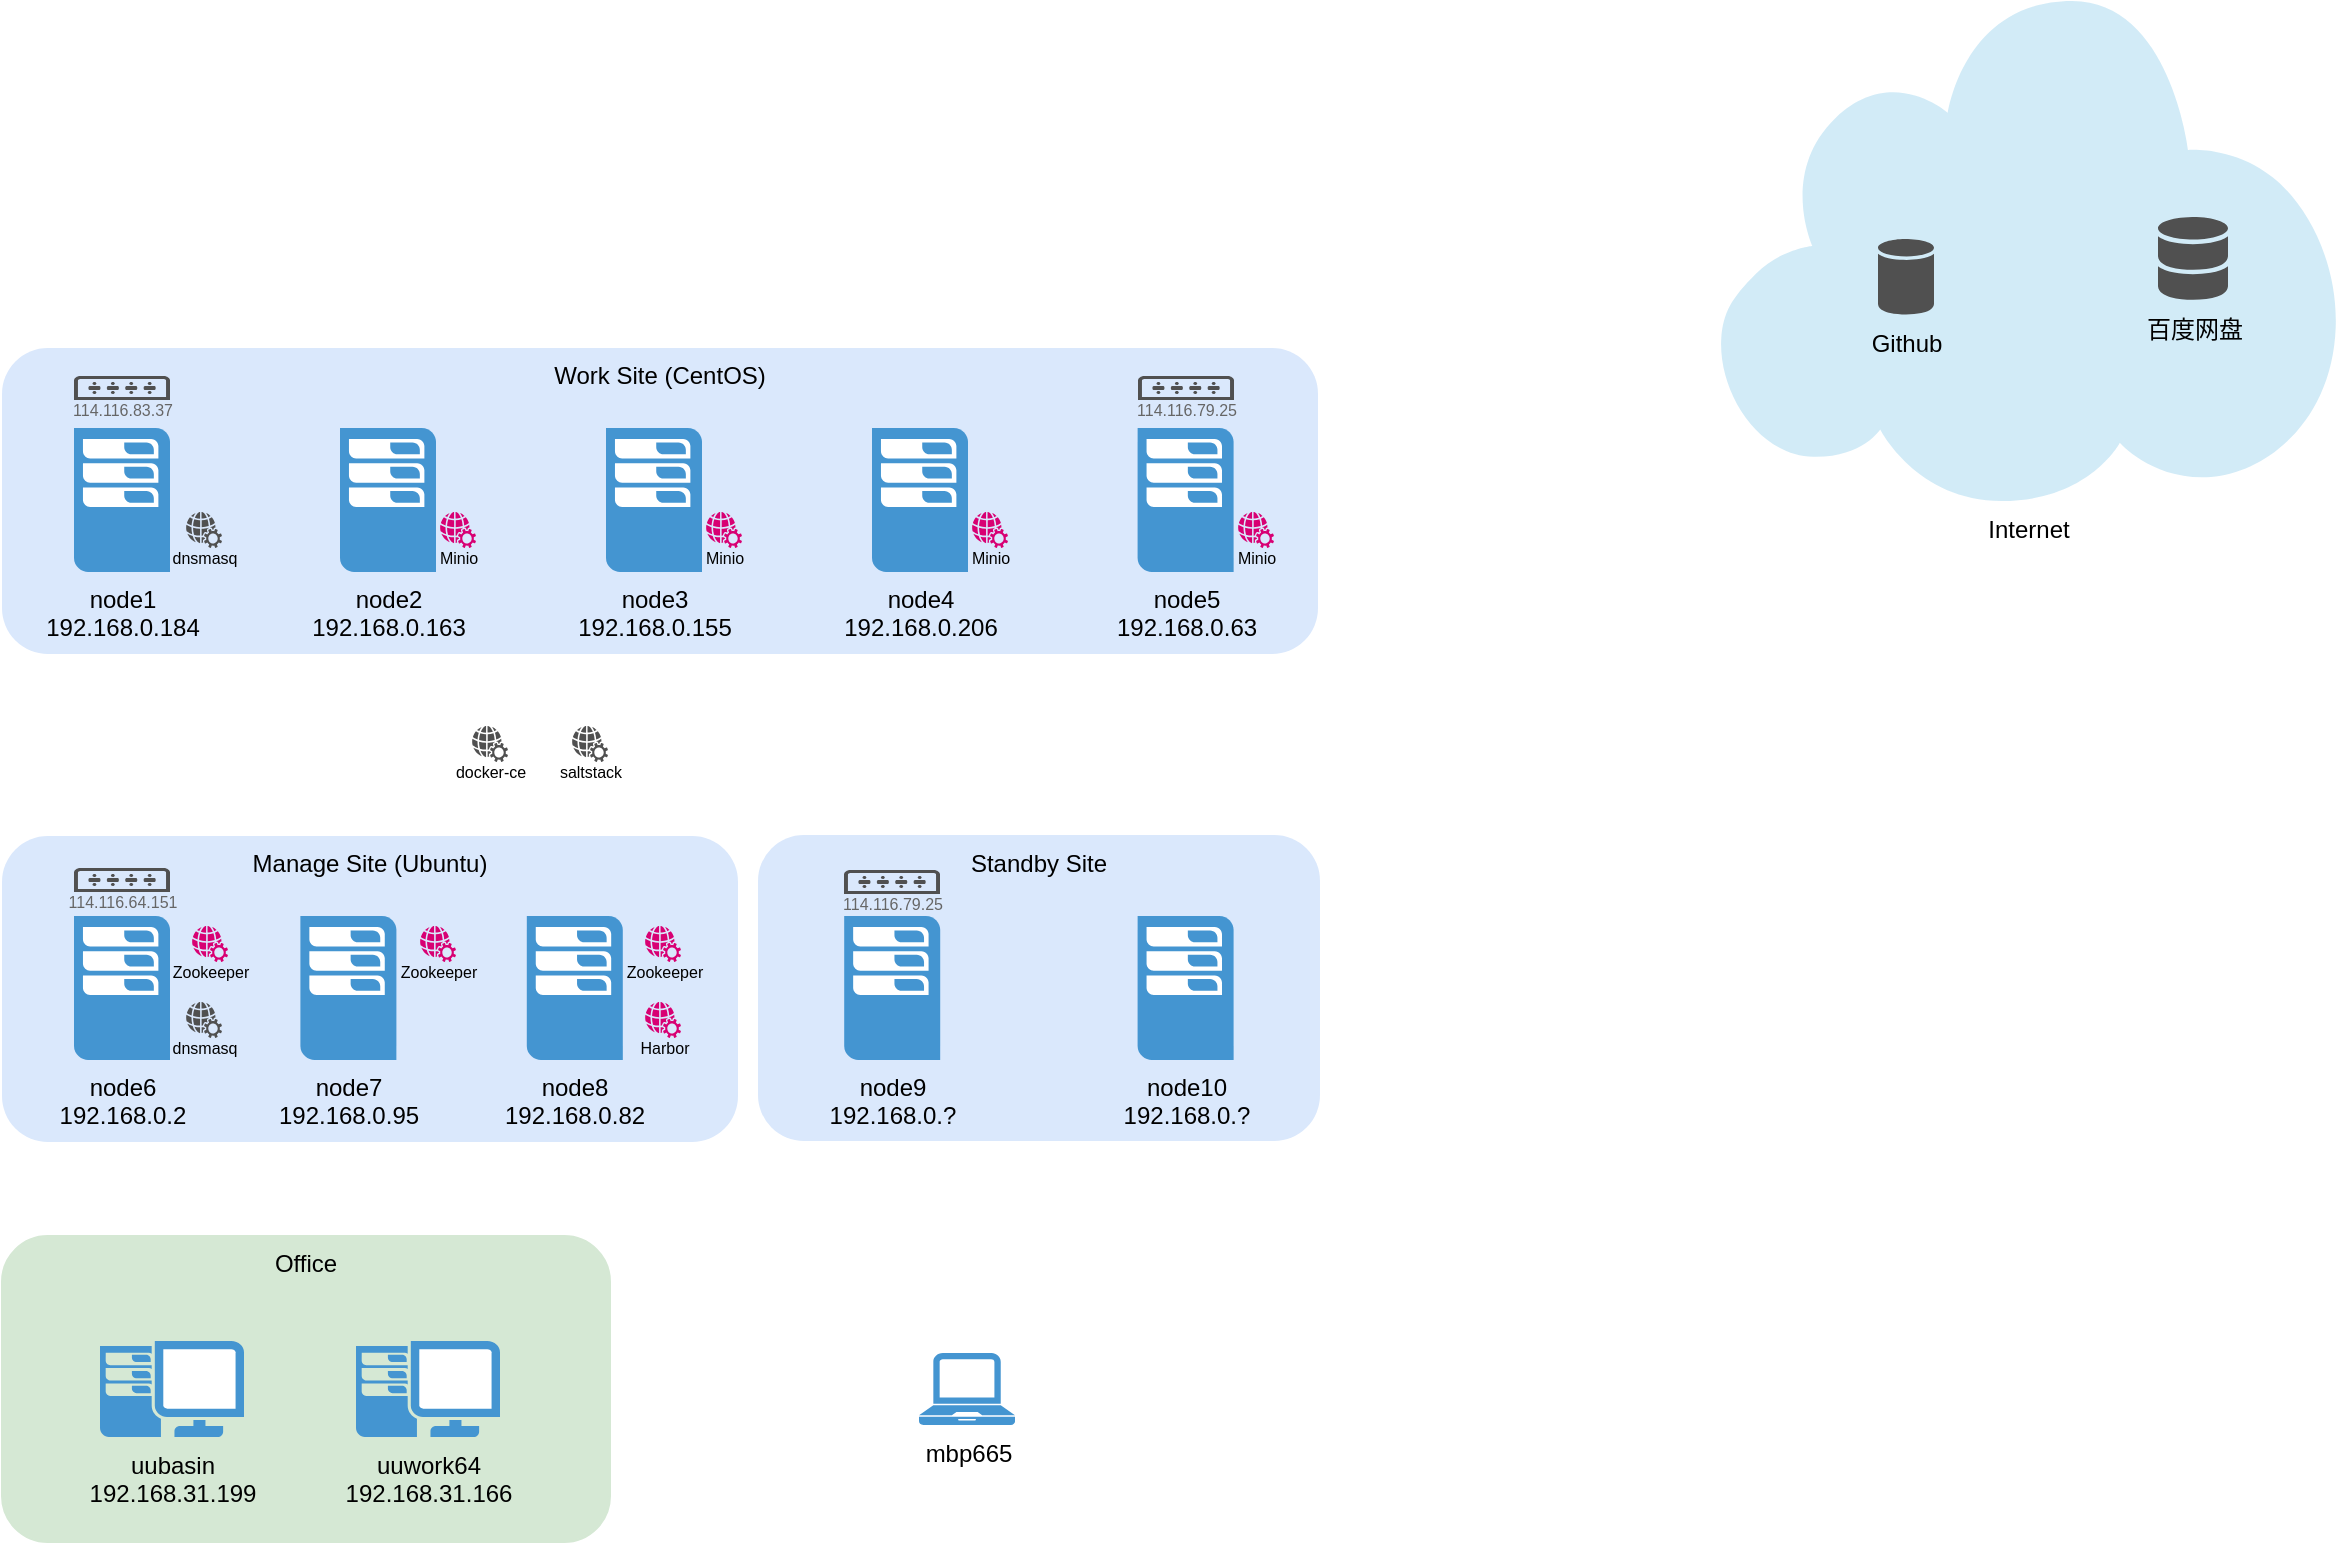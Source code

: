 <mxfile version="10.7.5" type="github"><diagram name="Page-1" id="197159a0-c6a4-9194-75a8-e4174976684c"><mxGraphModel dx="1356" dy="893" grid="1" gridSize="10" guides="1" tooltips="1" connect="1" arrows="1" fold="1" page="1" pageScale="1.5" pageWidth="1169" pageHeight="826" background="none" math="0" shadow="0"><root><mxCell id="0" style=";html=1;"/><mxCell id="1" style=";html=1;" parent="0"/><mxCell id="K_edeA5GDWWG3DCOh0FG-24" value="Office" style="whiteSpace=wrap;html=1;fillColor=#d5e8d4;fontSize=12;strokeColor=#D5E8D4;verticalAlign=top;rounded=1;" parent="1" vertex="1"><mxGeometry x="252" y="690" width="304" height="153" as="geometry"/></mxCell><mxCell id="K_edeA5GDWWG3DCOh0FG-23" value="Standby Site" style="whiteSpace=wrap;html=1;fillColor=#dae8fc;fontSize=12;strokeColor=none;verticalAlign=top;rounded=1;" parent="1" vertex="1"><mxGeometry x="630" y="489.5" width="281" height="153" as="geometry"/></mxCell><mxCell id="K_edeA5GDWWG3DCOh0FG-22" value="Manage Site (Ubuntu)" style="whiteSpace=wrap;html=1;fillColor=#dae8fc;fontSize=12;strokeColor=none;verticalAlign=top;rounded=1;" parent="1" vertex="1"><mxGeometry x="252" y="490" width="368" height="153" as="geometry"/></mxCell><mxCell id="1257a543d1cacc4b-43" value="Work Site (CentOS)" style="whiteSpace=wrap;html=1;fillColor=#dae8fc;fontSize=12;strokeColor=none;verticalAlign=top;rounded=1;glass=0;shadow=0;comic=0;" parent="1" vertex="1"><mxGeometry x="252" y="246" width="658" height="153" as="geometry"/></mxCell><mxCell id="K_edeA5GDWWG3DCOh0FG-1" value="node1&lt;br&gt;192.168.0.184&lt;br&gt;" style="pointerEvents=1;shadow=0;dashed=0;html=1;strokeColor=none;fillColor=#4495D1;labelPosition=center;verticalLabelPosition=bottom;verticalAlign=top;align=center;outlineConnect=0;shape=mxgraph.veeam.2d.esx_esxi;" parent="1" vertex="1"><mxGeometry x="288" y="286" width="48" height="72" as="geometry"/></mxCell><mxCell id="K_edeA5GDWWG3DCOh0FG-2" value="node2&lt;br&gt;192.168.0.163&lt;br&gt;" style="pointerEvents=1;shadow=0;dashed=0;html=1;strokeColor=none;fillColor=#4495D1;labelPosition=center;verticalLabelPosition=bottom;verticalAlign=top;align=center;outlineConnect=0;shape=mxgraph.veeam.2d.esx_esxi;" parent="1" vertex="1"><mxGeometry x="421" y="286" width="48" height="72" as="geometry"/></mxCell><mxCell id="K_edeA5GDWWG3DCOh0FG-4" value="node3&lt;br&gt;192.168.0.155&lt;br&gt;" style="pointerEvents=1;shadow=0;dashed=0;html=1;strokeColor=none;fillColor=#4495D1;labelPosition=center;verticalLabelPosition=bottom;verticalAlign=top;align=center;outlineConnect=0;shape=mxgraph.veeam.2d.esx_esxi;" parent="1" vertex="1"><mxGeometry x="554" y="286" width="48" height="72" as="geometry"/></mxCell><mxCell id="K_edeA5GDWWG3DCOh0FG-6" value="node4&lt;br&gt;192.168.0.206&lt;br&gt;" style="pointerEvents=1;shadow=0;dashed=0;html=1;strokeColor=none;fillColor=#4495D1;labelPosition=center;verticalLabelPosition=bottom;verticalAlign=top;align=center;outlineConnect=0;shape=mxgraph.veeam.2d.esx_esxi;" parent="1" vertex="1"><mxGeometry x="687" y="286" width="48" height="72" as="geometry"/></mxCell><mxCell id="K_edeA5GDWWG3DCOh0FG-8" value="node5&lt;br&gt;192.168.0.63&lt;br&gt;" style="pointerEvents=1;shadow=0;dashed=0;html=1;strokeColor=none;fillColor=#4495D1;labelPosition=center;verticalLabelPosition=bottom;verticalAlign=top;align=center;outlineConnect=0;shape=mxgraph.veeam.2d.esx_esxi;" parent="1" vertex="1"><mxGeometry x="819.8" y="286" width="48" height="72" as="geometry"/></mxCell><mxCell id="K_edeA5GDWWG3DCOh0FG-11" value="node6&lt;br&gt;192.168.0.2&lt;br&gt;" style="pointerEvents=1;shadow=0;dashed=0;html=1;strokeColor=none;fillColor=#4495D1;labelPosition=center;verticalLabelPosition=bottom;verticalAlign=top;align=center;outlineConnect=0;shape=mxgraph.veeam.2d.esx_esxi;" parent="1" vertex="1"><mxGeometry x="288" y="530" width="48" height="72" as="geometry"/></mxCell><mxCell id="K_edeA5GDWWG3DCOh0FG-13" value="node7&lt;br&gt;192.168.0.95&lt;br&gt;" style="pointerEvents=1;shadow=0;dashed=0;html=1;strokeColor=none;fillColor=#4495D1;labelPosition=center;verticalLabelPosition=bottom;verticalAlign=top;align=center;outlineConnect=0;shape=mxgraph.veeam.2d.esx_esxi;" parent="1" vertex="1"><mxGeometry x="401.2" y="530" width="48" height="72" as="geometry"/></mxCell><mxCell id="K_edeA5GDWWG3DCOh0FG-15" value="node8&lt;br&gt;192.168.0.82&lt;br&gt;" style="pointerEvents=1;shadow=0;dashed=0;html=1;strokeColor=none;fillColor=#4495D1;labelPosition=center;verticalLabelPosition=bottom;verticalAlign=top;align=center;outlineConnect=0;shape=mxgraph.veeam.2d.esx_esxi;" parent="1" vertex="1"><mxGeometry x="514.4" y="530" width="48" height="72" as="geometry"/></mxCell><mxCell id="K_edeA5GDWWG3DCOh0FG-17" value="node9&lt;br&gt;192.168.0.?&lt;br&gt;" style="pointerEvents=1;shadow=0;dashed=0;html=1;strokeColor=none;fillColor=#4495D1;labelPosition=center;verticalLabelPosition=bottom;verticalAlign=top;align=center;outlineConnect=0;shape=mxgraph.veeam.2d.esx_esxi;" parent="1" vertex="1"><mxGeometry x="673.1" y="530" width="48" height="72" as="geometry"/></mxCell><mxCell id="K_edeA5GDWWG3DCOh0FG-18" value="node10&lt;br&gt;192.168.0.?&lt;br&gt;" style="pointerEvents=1;shadow=0;dashed=0;html=1;strokeColor=none;fillColor=#4495D1;labelPosition=center;verticalLabelPosition=bottom;verticalAlign=top;align=center;outlineConnect=0;shape=mxgraph.veeam.2d.esx_esxi;" parent="1" vertex="1"><mxGeometry x="819.8" y="530" width="48" height="72" as="geometry"/></mxCell><mxCell id="K_edeA5GDWWG3DCOh0FG-19" value="uubasin&lt;br&gt;192.168.31.199&lt;br&gt;" style="pointerEvents=1;shadow=0;dashed=0;html=1;strokeColor=none;fillColor=#4495D1;labelPosition=center;verticalLabelPosition=bottom;verticalAlign=top;align=center;outlineConnect=0;shape=mxgraph.veeam.2d.workstation;" parent="1" vertex="1"><mxGeometry x="301" y="742.5" width="72" height="48" as="geometry"/></mxCell><mxCell id="K_edeA5GDWWG3DCOh0FG-20" value="uuwork64&lt;br&gt;192.168.31.166&lt;br&gt;" style="pointerEvents=1;shadow=0;dashed=0;html=1;strokeColor=none;fillColor=#4495D1;labelPosition=center;verticalLabelPosition=bottom;verticalAlign=top;align=center;outlineConnect=0;shape=mxgraph.veeam.2d.workstation;" parent="1" vertex="1"><mxGeometry x="429" y="742.5" width="72" height="48" as="geometry"/></mxCell><mxCell id="K_edeA5GDWWG3DCOh0FG-21" value="mbp665" style="pointerEvents=1;shadow=0;dashed=0;html=1;strokeColor=none;fillColor=#4495D1;labelPosition=center;verticalLabelPosition=bottom;verticalAlign=top;align=center;outlineConnect=0;shape=mxgraph.veeam.laptop;" parent="1" vertex="1"><mxGeometry x="710.5" y="748.5" width="48" height="36" as="geometry"/></mxCell><mxCell id="K_edeA5GDWWG3DCOh0FG-25" value="Internet" style="shadow=0;dashed=0;html=1;strokeColor=none;fillColor=#4495D1;labelPosition=center;verticalLabelPosition=bottom;verticalAlign=top;align=center;outlineConnect=0;shape=mxgraph.veeam.2d.cloud;" parent="1" vertex="1"><mxGeometry x="1110" y="72.5" width="310" height="250" as="geometry"/></mxCell><mxCell id="K_edeA5GDWWG3DCOh0FG-26" value="Github" style="shadow=0;dashed=0;html=1;strokeColor=none;fillColor=#505050;labelPosition=center;verticalLabelPosition=bottom;verticalAlign=top;outlineConnect=0;align=center;shape=mxgraph.office.databases.database;" parent="1" vertex="1"><mxGeometry x="1190" y="191.5" width="28" height="38" as="geometry"/></mxCell><mxCell id="K_edeA5GDWWG3DCOh0FG-28" value="百度网盘" style="shadow=0;dashed=0;html=1;strokeColor=none;fillColor=#505050;labelPosition=center;verticalLabelPosition=bottom;verticalAlign=top;outlineConnect=0;align=center;shape=mxgraph.office.databases.database_mini_2;" parent="1" vertex="1"><mxGeometry x="1330" y="180.5" width="35" height="42" as="geometry"/></mxCell><mxCell id="K_edeA5GDWWG3DCOh0FG-30" value="docker-ce" style="pointerEvents=1;shadow=0;dashed=0;html=1;strokeColor=none;fillColor=#505050;labelPosition=center;verticalLabelPosition=bottom;verticalAlign=top;outlineConnect=0;align=center;shape=mxgraph.office.concepts.web_services;rounded=1;glass=0;comic=0;fontSize=8;spacingTop=-6;" parent="1" vertex="1"><mxGeometry x="487" y="435" width="18" height="18" as="geometry"/></mxCell><mxCell id="K_edeA5GDWWG3DCOh0FG-31" value="saltstack" style="pointerEvents=1;shadow=0;dashed=0;html=1;strokeColor=none;fillColor=#505050;labelPosition=center;verticalLabelPosition=bottom;verticalAlign=top;outlineConnect=0;align=center;shape=mxgraph.office.concepts.web_services;rounded=1;glass=0;comic=0;fontSize=8;spacingTop=-6;" parent="1" vertex="1"><mxGeometry x="537" y="435" width="18" height="18" as="geometry"/></mxCell><mxCell id="K_edeA5GDWWG3DCOh0FG-32" value="dnsmasq" style="pointerEvents=1;shadow=0;dashed=0;html=1;strokeColor=none;fillColor=#505050;labelPosition=center;verticalLabelPosition=bottom;verticalAlign=top;outlineConnect=0;align=center;shape=mxgraph.office.concepts.web_services;rounded=1;glass=0;comic=0;fontSize=8;spacingTop=-6;" parent="1" vertex="1"><mxGeometry x="344" y="328" width="18" height="18" as="geometry"/></mxCell><mxCell id="K_edeA5GDWWG3DCOh0FG-33" value="Harbor&lt;br style=&quot;font-size: 8px;&quot;&gt;&lt;br style=&quot;font-size: 8px;&quot;&gt;" style="pointerEvents=1;shadow=0;dashed=0;html=1;strokeColor=none;fillColor=#d80073;labelPosition=center;verticalLabelPosition=bottom;verticalAlign=top;outlineConnect=0;align=center;shape=mxgraph.office.concepts.web_services;rounded=1;glass=0;comic=0;fontColor=#000000;fontSize=8;spacingTop=-6;" parent="1" vertex="1"><mxGeometry x="573.5" y="573" width="18" height="18" as="geometry"/></mxCell><mxCell id="K_edeA5GDWWG3DCOh0FG-46" value="Zookeeper&lt;br style=&quot;font-size: 8px&quot;&gt;" style="pointerEvents=1;shadow=0;dashed=0;html=1;strokeColor=none;fillColor=#d80073;labelPosition=center;verticalLabelPosition=bottom;verticalAlign=top;outlineConnect=0;align=center;shape=mxgraph.office.concepts.web_services;rounded=1;glass=0;comic=0;fontColor=#000000;fontSize=8;spacingTop=-6;" parent="1" vertex="1"><mxGeometry x="573.5" y="535" width="18" height="18" as="geometry"/></mxCell><mxCell id="K_edeA5GDWWG3DCOh0FG-47" value="Zookeeper&lt;br style=&quot;font-size: 8px&quot;&gt;" style="pointerEvents=1;shadow=0;dashed=0;html=1;strokeColor=none;fillColor=#d80073;labelPosition=center;verticalLabelPosition=bottom;verticalAlign=top;outlineConnect=0;align=center;shape=mxgraph.office.concepts.web_services;rounded=1;glass=0;comic=0;fontColor=#000000;fontSize=8;spacingTop=-6;" parent="1" vertex="1"><mxGeometry x="461" y="535" width="18" height="18" as="geometry"/></mxCell><mxCell id="K_edeA5GDWWG3DCOh0FG-48" value="Zookeeper&lt;br style=&quot;font-size: 8px&quot;&gt;" style="pointerEvents=1;shadow=0;dashed=0;html=1;strokeColor=none;fillColor=#d80073;labelPosition=center;verticalLabelPosition=bottom;verticalAlign=top;outlineConnect=0;align=center;shape=mxgraph.office.concepts.web_services;rounded=1;glass=0;comic=0;fontColor=#000000;fontSize=8;spacingTop=-6;" parent="1" vertex="1"><mxGeometry x="347" y="535" width="18" height="18" as="geometry"/></mxCell><mxCell id="K_edeA5GDWWG3DCOh0FG-49" value="dnsmasq" style="pointerEvents=1;shadow=0;dashed=0;html=1;strokeColor=none;fillColor=#505050;labelPosition=center;verticalLabelPosition=bottom;verticalAlign=top;outlineConnect=0;align=center;shape=mxgraph.office.concepts.web_services;rounded=1;glass=0;comic=0;fontSize=8;spacingTop=-6;" parent="1" vertex="1"><mxGeometry x="344" y="573" width="18" height="18" as="geometry"/></mxCell><mxCell id="K_edeA5GDWWG3DCOh0FG-50" value="114.116.83.37" style="pointerEvents=1;shadow=0;dashed=0;html=1;strokeColor=none;fillColor=#505050;labelPosition=center;verticalLabelPosition=bottom;verticalAlign=top;outlineConnect=0;align=center;shape=mxgraph.office.devices.switch;rounded=1;glass=0;comic=0;fontSize=8;fontColor=#666666;spacingTop=-6;" parent="1" vertex="1"><mxGeometry x="288" y="260" width="48" height="12" as="geometry"/></mxCell><mxCell id="K_edeA5GDWWG3DCOh0FG-51" value="114.116.79.25" style="pointerEvents=1;shadow=0;dashed=0;html=1;strokeColor=none;fillColor=#505050;labelPosition=center;verticalLabelPosition=bottom;verticalAlign=top;outlineConnect=0;align=center;shape=mxgraph.office.devices.switch;rounded=1;glass=0;comic=0;fontSize=8;fontColor=#666666;spacingTop=-6;" parent="1" vertex="1"><mxGeometry x="820" y="260" width="48" height="12" as="geometry"/></mxCell><mxCell id="K_edeA5GDWWG3DCOh0FG-52" value="114.116.64.151" style="pointerEvents=1;shadow=0;dashed=0;html=1;strokeColor=none;fillColor=#505050;labelPosition=center;verticalLabelPosition=bottom;verticalAlign=top;outlineConnect=0;align=center;shape=mxgraph.office.devices.switch;rounded=1;glass=0;comic=0;fontSize=8;fontColor=#666666;spacingTop=-6;" parent="1" vertex="1"><mxGeometry x="288" y="506" width="48" height="12" as="geometry"/></mxCell><mxCell id="K_edeA5GDWWG3DCOh0FG-53" value="114.116.79.25" style="pointerEvents=1;shadow=0;dashed=0;html=1;strokeColor=none;fillColor=#505050;labelPosition=center;verticalLabelPosition=bottom;verticalAlign=top;outlineConnect=0;align=center;shape=mxgraph.office.devices.switch;rounded=1;glass=0;comic=0;fontSize=8;fontColor=#666666;spacingTop=-6;" parent="1" vertex="1"><mxGeometry x="673" y="507" width="48" height="12" as="geometry"/></mxCell><mxCell id="v8p0nYmG4P_f_9ngwWHH-1" value="Minio&lt;br style=&quot;font-size: 8px&quot;&gt;" style="pointerEvents=1;shadow=0;dashed=0;html=1;strokeColor=none;fillColor=#d80073;labelPosition=center;verticalLabelPosition=bottom;verticalAlign=top;outlineConnect=0;align=center;shape=mxgraph.office.concepts.web_services;rounded=1;glass=0;comic=0;fontColor=#000000;fontSize=8;spacingTop=-6;" vertex="1" parent="1"><mxGeometry x="604" y="328" width="18" height="18" as="geometry"/></mxCell><mxCell id="v8p0nYmG4P_f_9ngwWHH-2" value="Minio&lt;br style=&quot;font-size: 8px&quot;&gt;" style="pointerEvents=1;shadow=0;dashed=0;html=1;strokeColor=none;fillColor=#d80073;labelPosition=center;verticalLabelPosition=bottom;verticalAlign=top;outlineConnect=0;align=center;shape=mxgraph.office.concepts.web_services;rounded=1;glass=0;comic=0;fontColor=#000000;fontSize=8;spacingTop=-6;" vertex="1" parent="1"><mxGeometry x="471" y="328" width="18" height="18" as="geometry"/></mxCell><mxCell id="v8p0nYmG4P_f_9ngwWHH-3" value="Minio&lt;br style=&quot;font-size: 8px&quot;&gt;" style="pointerEvents=1;shadow=0;dashed=0;html=1;strokeColor=none;fillColor=#d80073;labelPosition=center;verticalLabelPosition=bottom;verticalAlign=top;outlineConnect=0;align=center;shape=mxgraph.office.concepts.web_services;rounded=1;glass=0;comic=0;fontColor=#000000;fontSize=8;spacingTop=-6;" vertex="1" parent="1"><mxGeometry x="870" y="328" width="18" height="18" as="geometry"/></mxCell><mxCell id="v8p0nYmG4P_f_9ngwWHH-4" value="Minio&lt;br style=&quot;font-size: 8px&quot;&gt;" style="pointerEvents=1;shadow=0;dashed=0;html=1;strokeColor=none;fillColor=#d80073;labelPosition=center;verticalLabelPosition=bottom;verticalAlign=top;outlineConnect=0;align=center;shape=mxgraph.office.concepts.web_services;rounded=1;glass=0;comic=0;fontColor=#000000;fontSize=8;spacingTop=-6;" vertex="1" parent="1"><mxGeometry x="737" y="328" width="18" height="18" as="geometry"/></mxCell></root></mxGraphModel></diagram></mxfile>